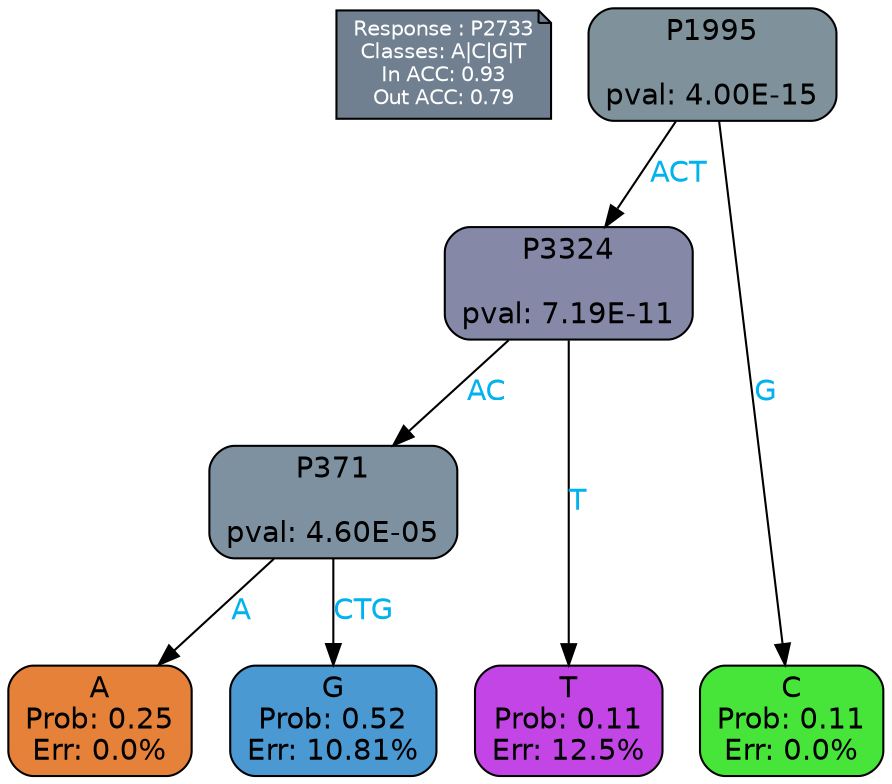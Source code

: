 digraph Tree {
node [shape=box, style="filled, rounded", color="black", fontname=helvetica] ;
graph [ranksep=equally, splines=polylines, bgcolor=transparent, dpi=600] ;
edge [fontname=helvetica] ;
LEGEND [label="Response : P2733
Classes: A|C|G|T
In ACC: 0.93
Out ACC: 0.79
",shape=note,align=left,style=filled,fillcolor="slategray",fontcolor="white",fontsize=10];1 [label="P1995

pval: 4.00E-15", fillcolor="#7f929c"] ;
2 [label="P3324

pval: 7.19E-11", fillcolor="#8688a8"] ;
3 [label="P371

pval: 4.60E-05", fillcolor="#7d91a0"] ;
4 [label="A
Prob: 0.25
Err: 0.0%", fillcolor="#e58139"] ;
5 [label="G
Prob: 0.52
Err: 10.81%", fillcolor="#4b99d2"] ;
6 [label="T
Prob: 0.11
Err: 12.5%", fillcolor="#c345e5"] ;
7 [label="C
Prob: 0.11
Err: 0.0%", fillcolor="#47e539"] ;
1 -> 2 [label="ACT",fontcolor=deepskyblue2] ;
1 -> 7 [label="G",fontcolor=deepskyblue2] ;
2 -> 3 [label="AC",fontcolor=deepskyblue2] ;
2 -> 6 [label="T",fontcolor=deepskyblue2] ;
3 -> 4 [label="A",fontcolor=deepskyblue2] ;
3 -> 5 [label="CTG",fontcolor=deepskyblue2] ;
{rank = same; 4;5;6;7;}{rank = same; LEGEND;1;}}